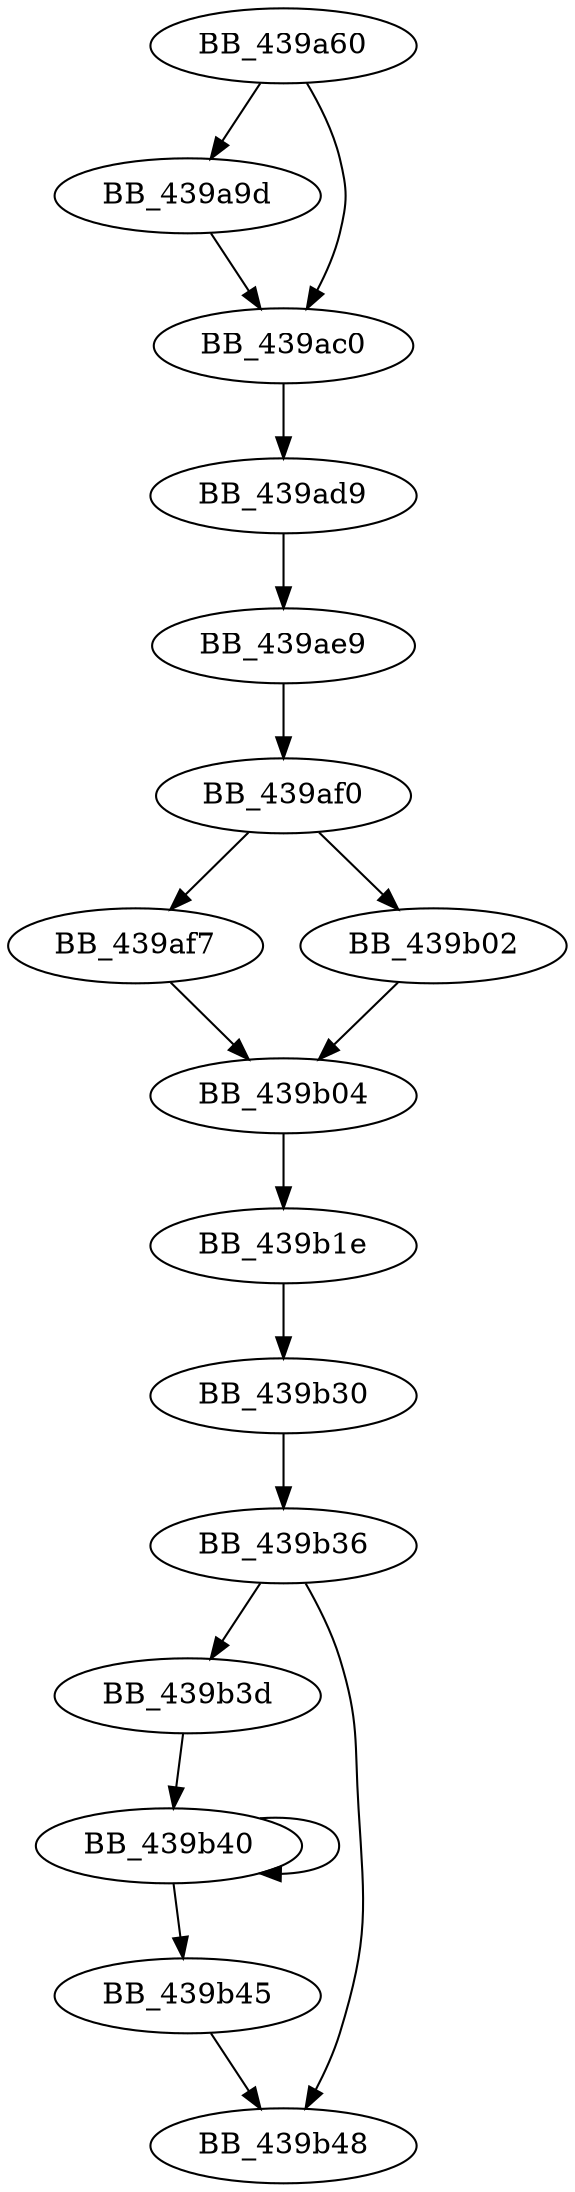 DiGraph unknown_libname_51{
BB_439a60->BB_439a9d
BB_439a60->BB_439ac0
BB_439a9d->BB_439ac0
BB_439ac0->BB_439ad9
BB_439ad9->BB_439ae9
BB_439ae9->BB_439af0
BB_439af0->BB_439af7
BB_439af0->BB_439b02
BB_439af7->BB_439b04
BB_439b02->BB_439b04
BB_439b04->BB_439b1e
BB_439b1e->BB_439b30
BB_439b30->BB_439b36
BB_439b36->BB_439b3d
BB_439b36->BB_439b48
BB_439b3d->BB_439b40
BB_439b40->BB_439b40
BB_439b40->BB_439b45
BB_439b45->BB_439b48
}
